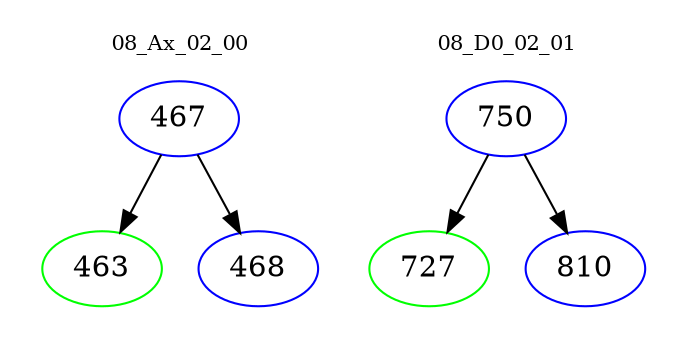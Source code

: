 digraph{
subgraph cluster_0 {
color = white
label = "08_Ax_02_00";
fontsize=10;
T0_467 [label="467", color="blue"]
T0_467 -> T0_463 [color="black"]
T0_463 [label="463", color="green"]
T0_467 -> T0_468 [color="black"]
T0_468 [label="468", color="blue"]
}
subgraph cluster_1 {
color = white
label = "08_D0_02_01";
fontsize=10;
T1_750 [label="750", color="blue"]
T1_750 -> T1_727 [color="black"]
T1_727 [label="727", color="green"]
T1_750 -> T1_810 [color="black"]
T1_810 [label="810", color="blue"]
}
}
